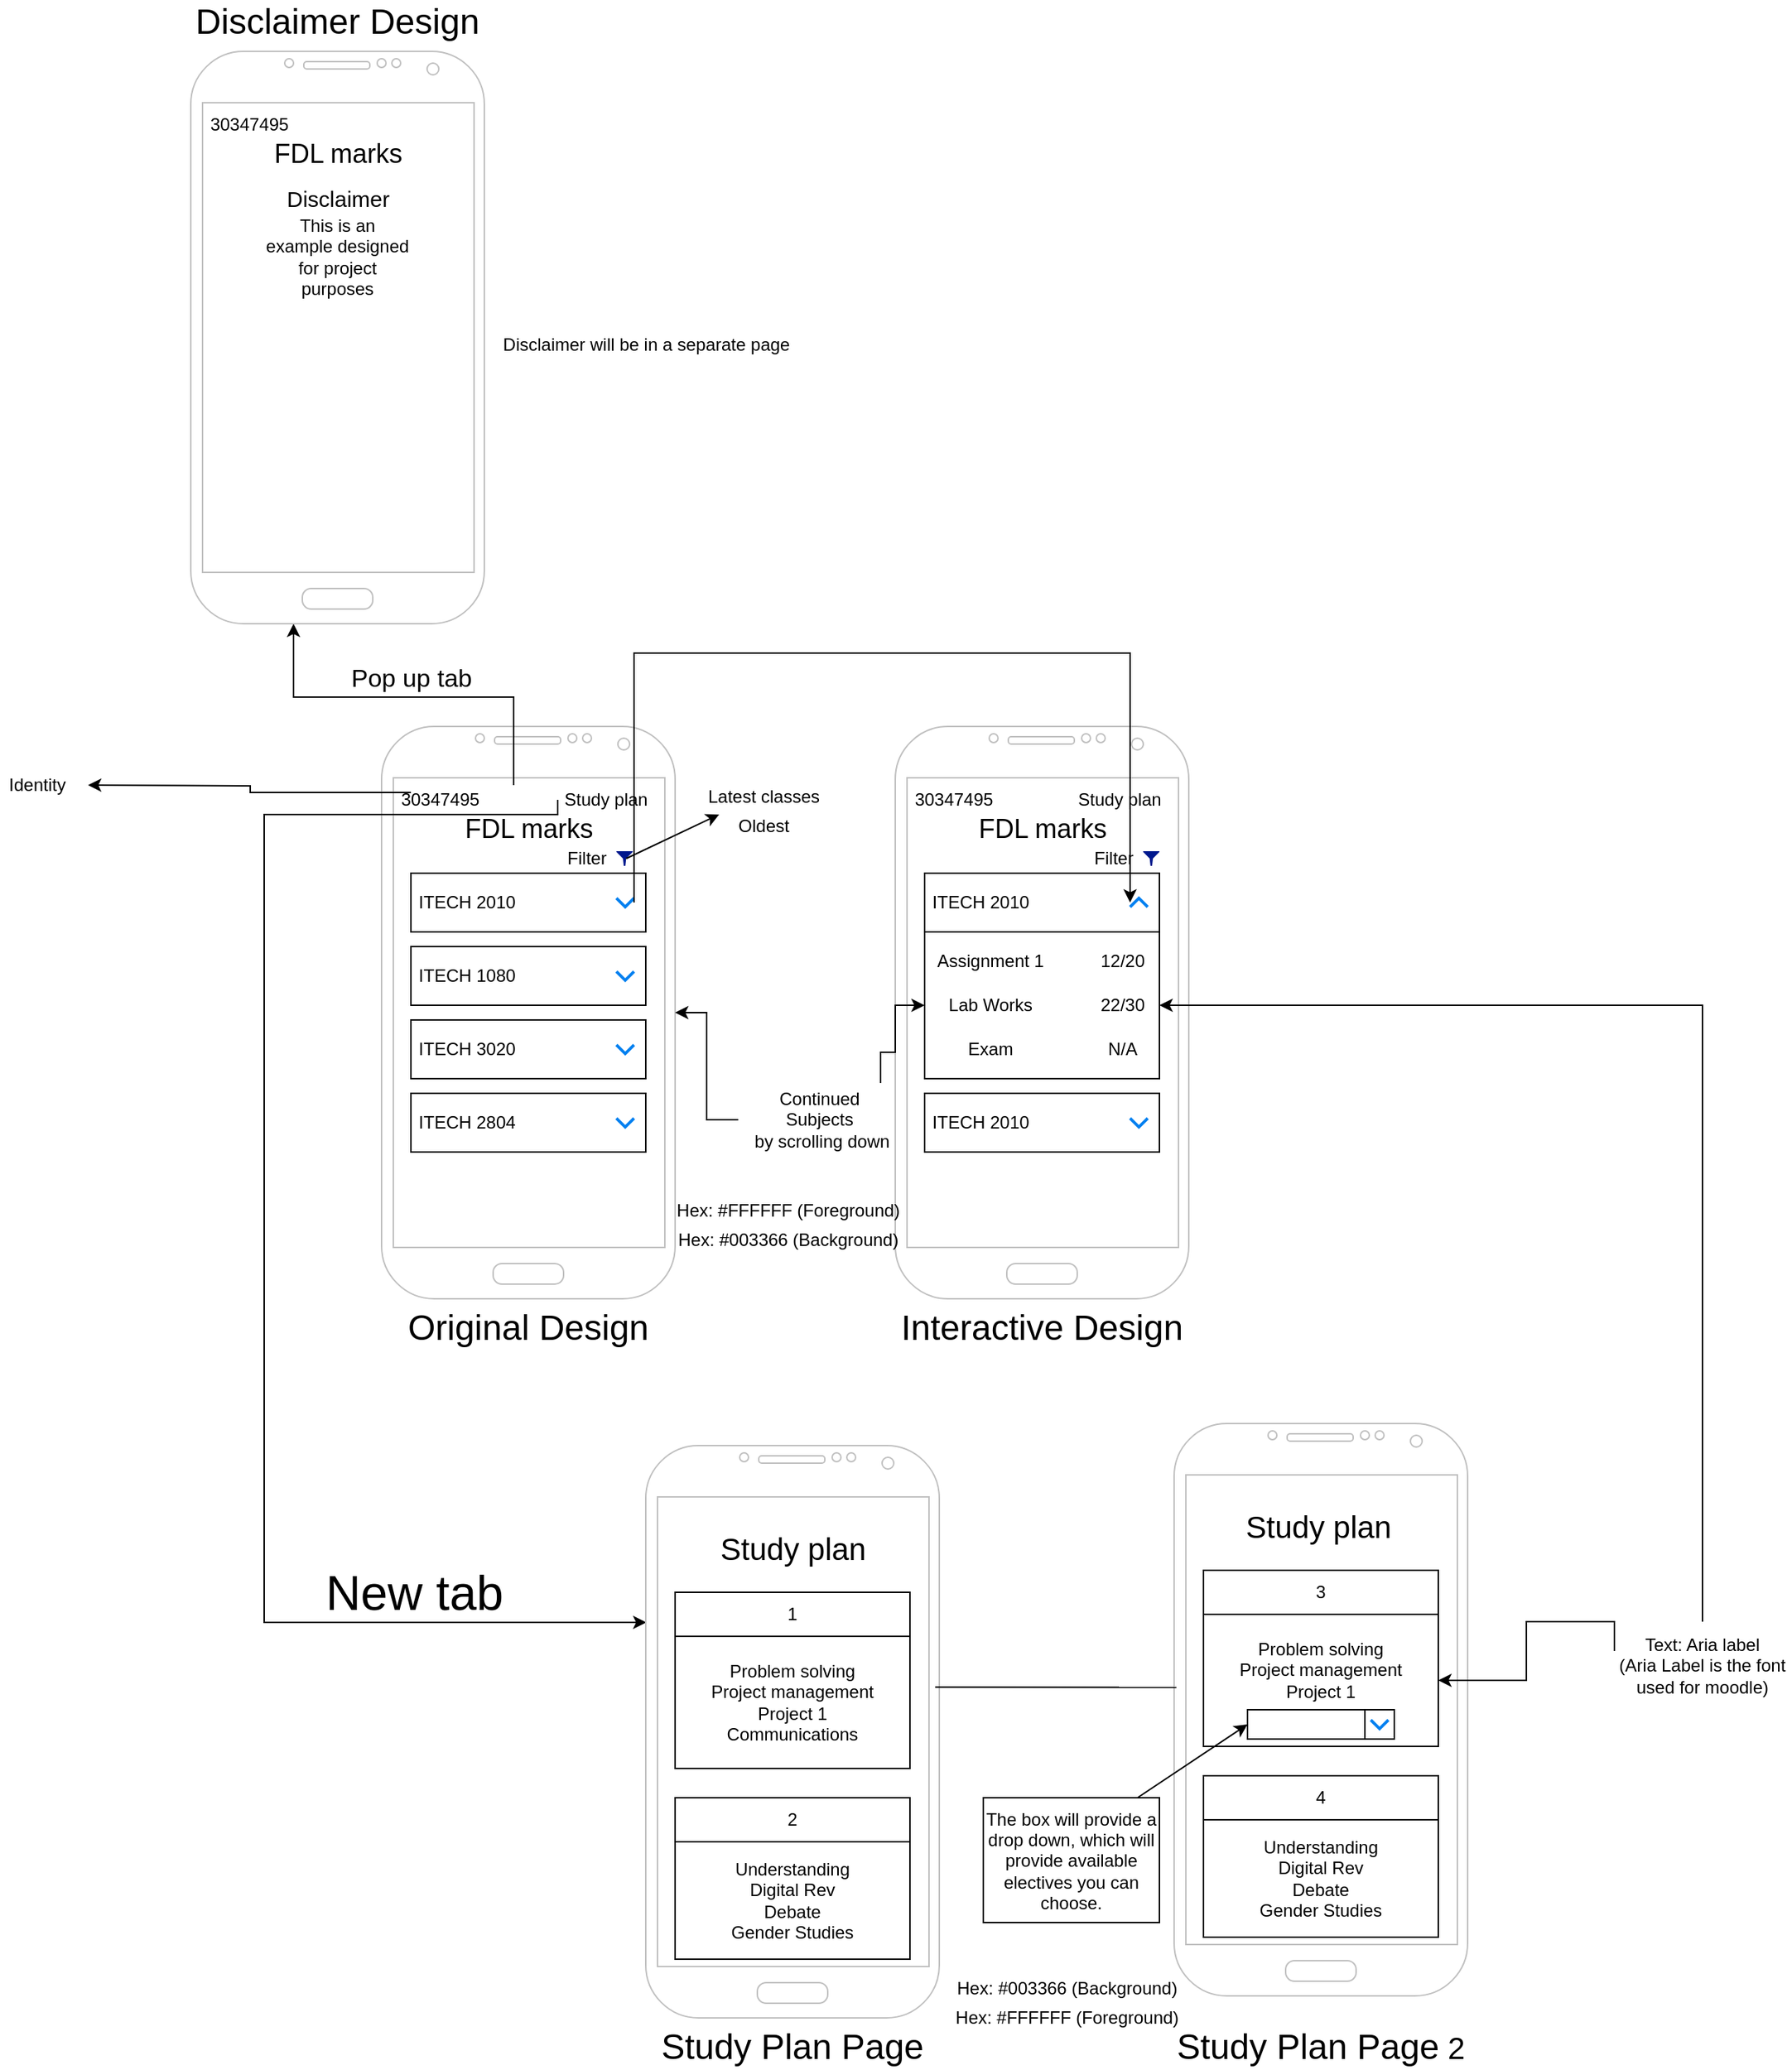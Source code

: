 <mxfile version="12.9.12" type="device"><diagram id="fEEW-P-AgtMgvekPFKIg" name="Page-1"><mxGraphModel dx="1631" dy="1771" grid="1" gridSize="10" guides="1" tooltips="1" connect="1" arrows="1" fold="1" page="1" pageScale="1" pageWidth="850" pageHeight="1100" math="0" shadow="0"><root><mxCell id="0"/><mxCell id="1" parent="0"/><mxCell id="NvQIXdOuIJe6DqudjAuE-1" value="" style="verticalLabelPosition=bottom;verticalAlign=top;html=1;shadow=0;dashed=0;strokeWidth=1;shape=mxgraph.android.phone2;strokeColor=#c0c0c0;" parent="1" vertex="1"><mxGeometry x="180" y="90" width="200" height="390" as="geometry"/></mxCell><mxCell id="NvQIXdOuIJe6DqudjAuE-3" value="&lt;font style=&quot;font-size: 18px&quot;&gt;FDL marks&lt;/font&gt;" style="text;html=1;align=center;verticalAlign=middle;resizable=0;points=[];autosize=1;" parent="NvQIXdOuIJe6DqudjAuE-1" vertex="1"><mxGeometry x="50" y="60" width="100" height="20" as="geometry"/></mxCell><mxCell id="dnw1CK7_rQfX380gReC5-2" value="30347495" style="text;html=1;strokeColor=none;fillColor=none;align=center;verticalAlign=middle;whiteSpace=wrap;rounded=0;" vertex="1" parent="NvQIXdOuIJe6DqudjAuE-1"><mxGeometry x="20" y="40" width="40" height="20" as="geometry"/></mxCell><mxCell id="dnw1CK7_rQfX380gReC5-4" value="" style="aspect=fixed;pointerEvents=1;shadow=0;dashed=0;html=1;strokeColor=none;labelPosition=center;verticalLabelPosition=bottom;verticalAlign=top;align=center;fillColor=#00188D;shape=mxgraph.mscae.enterprise.filter" vertex="1" parent="NvQIXdOuIJe6DqudjAuE-1"><mxGeometry x="160" y="85" width="11.11" height="10" as="geometry"/></mxCell><mxCell id="dnw1CK7_rQfX380gReC5-7" value="Filter" style="text;html=1;strokeColor=none;fillColor=none;align=center;verticalAlign=middle;whiteSpace=wrap;rounded=0;" vertex="1" parent="NvQIXdOuIJe6DqudjAuE-1"><mxGeometry x="120" y="80" width="40" height="20" as="geometry"/></mxCell><mxCell id="NvQIXdOuIJe6DqudjAuE-2" value="ITECH 2010&amp;nbsp;&amp;nbsp;&amp;nbsp;&amp;nbsp;&amp;nbsp;&amp;nbsp;&amp;nbsp;&amp;nbsp;&amp;nbsp;&amp;nbsp;&amp;nbsp;&amp;nbsp;&amp;nbsp;&amp;nbsp;&amp;nbsp;&amp;nbsp;&amp;nbsp;&amp;nbsp;&amp;nbsp;&amp;nbsp;&amp;nbsp;&amp;nbsp;&amp;nbsp;&amp;nbsp;&amp;nbsp; " style="rounded=0;whiteSpace=wrap;html=1;" parent="1" vertex="1"><mxGeometry x="200" y="190" width="160" height="40" as="geometry"/></mxCell><mxCell id="NvQIXdOuIJe6DqudjAuE-4" value="" style="html=1;verticalLabelPosition=bottom;labelBackgroundColor=#ffffff;verticalAlign=top;shadow=0;dashed=0;strokeWidth=2;shape=mxgraph.ios7.misc.down;strokeColor=#0080f0;" parent="1" vertex="1"><mxGeometry x="340" y="207" width="12" height="6" as="geometry"/></mxCell><mxCell id="NvQIXdOuIJe6DqudjAuE-5" value="ITECH 1080 &amp;nbsp;&amp;nbsp;&amp;nbsp;&amp;nbsp;&amp;nbsp;&amp;nbsp;&amp;nbsp;&amp;nbsp;&amp;nbsp;&amp;nbsp;&amp;nbsp;&amp;nbsp;&amp;nbsp;&amp;nbsp;&amp;nbsp;&amp;nbsp;&amp;nbsp;&amp;nbsp;&amp;nbsp;&amp;nbsp;&amp;nbsp;&amp;nbsp;&amp;nbsp;&amp;nbsp; " style="rounded=0;whiteSpace=wrap;html=1;" parent="1" vertex="1"><mxGeometry x="200" y="240" width="160" height="40" as="geometry"/></mxCell><mxCell id="NvQIXdOuIJe6DqudjAuE-6" value="ITECH 3020 &amp;nbsp;&amp;nbsp;&amp;nbsp;&amp;nbsp;&amp;nbsp;&amp;nbsp;&amp;nbsp;&amp;nbsp;&amp;nbsp;&amp;nbsp;&amp;nbsp;&amp;nbsp;&amp;nbsp;&amp;nbsp;&amp;nbsp;&amp;nbsp;&amp;nbsp;&amp;nbsp;&amp;nbsp;&amp;nbsp;&amp;nbsp;&amp;nbsp;&amp;nbsp;&amp;nbsp; " style="rounded=0;whiteSpace=wrap;html=1;" parent="1" vertex="1"><mxGeometry x="200" y="290" width="160" height="40" as="geometry"/></mxCell><mxCell id="NvQIXdOuIJe6DqudjAuE-7" value="ITECH 2804 &amp;nbsp;&amp;nbsp;&amp;nbsp;&amp;nbsp;&amp;nbsp;&amp;nbsp;&amp;nbsp;&amp;nbsp;&amp;nbsp;&amp;nbsp;&amp;nbsp;&amp;nbsp;&amp;nbsp;&amp;nbsp;&amp;nbsp;&amp;nbsp;&amp;nbsp;&amp;nbsp;&amp;nbsp;&amp;nbsp;&amp;nbsp;&amp;nbsp;&amp;nbsp;&amp;nbsp; " style="rounded=0;whiteSpace=wrap;html=1;" parent="1" vertex="1"><mxGeometry x="200" y="340" width="160" height="40" as="geometry"/></mxCell><mxCell id="NvQIXdOuIJe6DqudjAuE-8" value="" style="html=1;verticalLabelPosition=bottom;labelBackgroundColor=#ffffff;verticalAlign=top;shadow=0;dashed=0;strokeWidth=2;shape=mxgraph.ios7.misc.down;strokeColor=#0080f0;" parent="1" vertex="1"><mxGeometry x="340" y="257" width="12" height="6" as="geometry"/></mxCell><mxCell id="NvQIXdOuIJe6DqudjAuE-9" value="" style="html=1;verticalLabelPosition=bottom;labelBackgroundColor=#ffffff;verticalAlign=top;shadow=0;dashed=0;strokeWidth=2;shape=mxgraph.ios7.misc.down;strokeColor=#0080f0;" parent="1" vertex="1"><mxGeometry x="340" y="307" width="12" height="6" as="geometry"/></mxCell><mxCell id="NvQIXdOuIJe6DqudjAuE-10" value="" style="html=1;verticalLabelPosition=bottom;labelBackgroundColor=#ffffff;verticalAlign=top;shadow=0;dashed=0;strokeWidth=2;shape=mxgraph.ios7.misc.down;strokeColor=#0080f0;" parent="1" vertex="1"><mxGeometry x="340" y="357" width="12" height="6" as="geometry"/></mxCell><mxCell id="NvQIXdOuIJe6DqudjAuE-13" value="&lt;font style=&quot;font-size: 24px&quot;&gt;Original Design&lt;br&gt;&lt;/font&gt;" style="text;html=1;strokeColor=none;fillColor=none;align=center;verticalAlign=middle;whiteSpace=wrap;rounded=0;" parent="1" vertex="1"><mxGeometry x="180" y="490" width="200" height="20" as="geometry"/></mxCell><mxCell id="NvQIXdOuIJe6DqudjAuE-14" value="" style="verticalLabelPosition=bottom;verticalAlign=top;html=1;shadow=0;dashed=0;strokeWidth=1;shape=mxgraph.android.phone2;strokeColor=#c0c0c0;" parent="1" vertex="1"><mxGeometry x="530" y="90" width="200" height="390" as="geometry"/></mxCell><mxCell id="NvQIXdOuIJe6DqudjAuE-15" value="&lt;font style=&quot;font-size: 18px&quot;&gt;FDL marks&lt;/font&gt;" style="text;html=1;align=center;verticalAlign=middle;resizable=0;points=[];autosize=1;" parent="NvQIXdOuIJe6DqudjAuE-14" vertex="1"><mxGeometry x="50" y="60" width="100" height="20" as="geometry"/></mxCell><mxCell id="NvQIXdOuIJe6DqudjAuE-25" value="" style="rounded=0;whiteSpace=wrap;html=1;" parent="NvQIXdOuIJe6DqudjAuE-14" vertex="1"><mxGeometry x="20" y="140" width="160" height="100" as="geometry"/></mxCell><mxCell id="NvQIXdOuIJe6DqudjAuE-26" value="Assignment 1" style="text;html=1;strokeColor=none;fillColor=none;align=center;verticalAlign=middle;whiteSpace=wrap;rounded=0;" parent="NvQIXdOuIJe6DqudjAuE-14" vertex="1"><mxGeometry x="20" y="150" width="90" height="20" as="geometry"/></mxCell><mxCell id="NvQIXdOuIJe6DqudjAuE-27" value="12/20" style="text;html=1;strokeColor=none;fillColor=none;align=center;verticalAlign=middle;whiteSpace=wrap;rounded=0;" parent="NvQIXdOuIJe6DqudjAuE-14" vertex="1"><mxGeometry x="135" y="150" width="40" height="20" as="geometry"/></mxCell><mxCell id="NvQIXdOuIJe6DqudjAuE-28" value="Lab Works " style="text;html=1;strokeColor=none;fillColor=none;align=center;verticalAlign=middle;whiteSpace=wrap;rounded=0;" parent="NvQIXdOuIJe6DqudjAuE-14" vertex="1"><mxGeometry x="20" y="180" width="90" height="20" as="geometry"/></mxCell><mxCell id="NvQIXdOuIJe6DqudjAuE-36" value="22/30" style="text;html=1;strokeColor=none;fillColor=none;align=center;verticalAlign=middle;whiteSpace=wrap;rounded=0;" parent="NvQIXdOuIJe6DqudjAuE-14" vertex="1"><mxGeometry x="135" y="180" width="40" height="20" as="geometry"/></mxCell><mxCell id="NvQIXdOuIJe6DqudjAuE-38" value="Exam" style="text;html=1;strokeColor=none;fillColor=none;align=center;verticalAlign=middle;whiteSpace=wrap;rounded=0;" parent="NvQIXdOuIJe6DqudjAuE-14" vertex="1"><mxGeometry x="20" y="210" width="90" height="20" as="geometry"/></mxCell><mxCell id="NvQIXdOuIJe6DqudjAuE-39" value="N/A" style="text;html=1;strokeColor=none;fillColor=none;align=center;verticalAlign=middle;whiteSpace=wrap;rounded=0;" parent="NvQIXdOuIJe6DqudjAuE-14" vertex="1"><mxGeometry x="135" y="210" width="40" height="20" as="geometry"/></mxCell><mxCell id="NvQIXdOuIJe6DqudjAuE-40" value="Study plan" style="text;html=1;strokeColor=none;fillColor=none;align=center;verticalAlign=middle;whiteSpace=wrap;rounded=0;" parent="NvQIXdOuIJe6DqudjAuE-14" vertex="1"><mxGeometry x="120" y="40" width="66" height="20" as="geometry"/></mxCell><mxCell id="NvQIXdOuIJe6DqudjAuE-16" value="ITECH 2010&amp;nbsp;&amp;nbsp;&amp;nbsp;&amp;nbsp;&amp;nbsp;&amp;nbsp;&amp;nbsp;&amp;nbsp;&amp;nbsp;&amp;nbsp;&amp;nbsp;&amp;nbsp;&amp;nbsp;&amp;nbsp;&amp;nbsp;&amp;nbsp;&amp;nbsp;&amp;nbsp;&amp;nbsp;&amp;nbsp;&amp;nbsp;&amp;nbsp;&amp;nbsp;&amp;nbsp;&amp;nbsp; " style="rounded=0;whiteSpace=wrap;html=1;" parent="1" vertex="1"><mxGeometry x="550" y="190" width="160" height="40" as="geometry"/></mxCell><mxCell id="NvQIXdOuIJe6DqudjAuE-17" value="" style="html=1;verticalLabelPosition=bottom;labelBackgroundColor=#ffffff;verticalAlign=top;shadow=0;dashed=0;strokeWidth=2;shape=mxgraph.ios7.misc.down;strokeColor=#0080f0;rotation=-180;" parent="1" vertex="1"><mxGeometry x="690" y="207" width="12" height="6" as="geometry"/></mxCell><mxCell id="NvQIXdOuIJe6DqudjAuE-20" value="ITECH 2010&amp;nbsp;&amp;nbsp;&amp;nbsp;&amp;nbsp;&amp;nbsp;&amp;nbsp;&amp;nbsp;&amp;nbsp;&amp;nbsp;&amp;nbsp;&amp;nbsp;&amp;nbsp;&amp;nbsp;&amp;nbsp;&amp;nbsp;&amp;nbsp;&amp;nbsp;&amp;nbsp;&amp;nbsp;&amp;nbsp;&amp;nbsp;&amp;nbsp;&amp;nbsp;&amp;nbsp;&amp;nbsp; " style="rounded=0;whiteSpace=wrap;html=1;" parent="1" vertex="1"><mxGeometry x="550" y="340" width="160" height="40" as="geometry"/></mxCell><mxCell id="NvQIXdOuIJe6DqudjAuE-23" value="" style="html=1;verticalLabelPosition=bottom;labelBackgroundColor=#ffffff;verticalAlign=top;shadow=0;dashed=0;strokeWidth=2;shape=mxgraph.ios7.misc.down;strokeColor=#0080f0;" parent="1" vertex="1"><mxGeometry x="690" y="357" width="12" height="6" as="geometry"/></mxCell><mxCell id="NvQIXdOuIJe6DqudjAuE-24" value="&lt;font style=&quot;font-size: 24px&quot;&gt;Interactive Design&lt;br&gt;&lt;/font&gt;" style="text;html=1;strokeColor=none;fillColor=none;align=center;verticalAlign=middle;whiteSpace=wrap;rounded=0;" parent="1" vertex="1"><mxGeometry x="530" y="490" width="200" height="20" as="geometry"/></mxCell><mxCell id="NvQIXdOuIJe6DqudjAuE-37" style="edgeStyle=orthogonalEdgeStyle;rounded=0;orthogonalLoop=1;jettySize=auto;html=1;exitX=1;exitY=0.5;exitDx=0;exitDy=0;exitPerimeter=0;entryX=1;entryY=0.5;entryDx=0;entryDy=0;entryPerimeter=0;" parent="1" source="NvQIXdOuIJe6DqudjAuE-4" target="NvQIXdOuIJe6DqudjAuE-17" edge="1"><mxGeometry relative="1" as="geometry"><Array as="points"><mxPoint x="352" y="40"/><mxPoint x="690" y="40"/></Array></mxGeometry></mxCell><mxCell id="NvQIXdOuIJe6DqudjAuE-57" style="edgeStyle=orthogonalEdgeStyle;rounded=0;orthogonalLoop=1;jettySize=auto;html=1;exitX=0;exitY=0.5;exitDx=0;exitDy=0;entryX=0.002;entryY=0.309;entryDx=0;entryDy=0;entryPerimeter=0;" parent="1" source="NvQIXdOuIJe6DqudjAuE-41" target="NvQIXdOuIJe6DqudjAuE-42" edge="1"><mxGeometry relative="1" as="geometry"><Array as="points"><mxPoint x="300" y="150"/><mxPoint x="100" y="150"/><mxPoint x="100" y="700"/></Array></mxGeometry></mxCell><mxCell id="dnw1CK7_rQfX380gReC5-28" style="edgeStyle=orthogonalEdgeStyle;rounded=0;orthogonalLoop=1;jettySize=auto;html=1;" edge="1" parent="1" target="dnw1CK7_rQfX380gReC5-32"><mxGeometry relative="1" as="geometry"><mxPoint x="120" y="90" as="targetPoint"/><mxPoint x="270" y="130" as="sourcePoint"/><Array as="points"><mxPoint x="270" y="70"/><mxPoint x="120" y="70"/></Array></mxGeometry></mxCell><mxCell id="NvQIXdOuIJe6DqudjAuE-41" value="Study plan" style="text;html=1;strokeColor=none;fillColor=none;align=center;verticalAlign=middle;whiteSpace=wrap;rounded=0;" parent="1" vertex="1"><mxGeometry x="300" y="130" width="66" height="20" as="geometry"/></mxCell><mxCell id="NvQIXdOuIJe6DqudjAuE-42" value="" style="verticalLabelPosition=bottom;verticalAlign=top;html=1;shadow=0;dashed=0;strokeWidth=1;shape=mxgraph.android.phone2;strokeColor=#c0c0c0;" parent="1" vertex="1"><mxGeometry x="360" y="580" width="200" height="390" as="geometry"/></mxCell><mxCell id="NvQIXdOuIJe6DqudjAuE-54" value="1" style="rounded=0;whiteSpace=wrap;html=1;" parent="NvQIXdOuIJe6DqudjAuE-42" vertex="1"><mxGeometry x="20" y="100" width="160" height="30" as="geometry"/></mxCell><mxCell id="NvQIXdOuIJe6DqudjAuE-58" value="&lt;div&gt;Understanding&lt;/div&gt;&lt;div&gt;Digital Rev&lt;/div&gt;&lt;div&gt;Debate&lt;/div&gt;&lt;div&gt;Gender Studies&lt;br&gt;&lt;/div&gt;" style="rounded=0;whiteSpace=wrap;html=1;" parent="NvQIXdOuIJe6DqudjAuE-42" vertex="1"><mxGeometry x="20" y="270" width="160" height="80" as="geometry"/></mxCell><mxCell id="NvQIXdOuIJe6DqudjAuE-52" value="&lt;font style=&quot;font-size: 24px&quot;&gt;Study Plan Page&lt;/font&gt;" style="text;html=1;strokeColor=none;fillColor=none;align=center;verticalAlign=middle;whiteSpace=wrap;rounded=0;" parent="1" vertex="1"><mxGeometry x="360" y="980" width="200" height="20" as="geometry"/></mxCell><mxCell id="NvQIXdOuIJe6DqudjAuE-55" value="&lt;div&gt;Problem solving&lt;/div&gt;&lt;div&gt;Project management&lt;/div&gt;&lt;div&gt;Project 1&lt;/div&gt;&lt;div&gt;Communications&lt;br&gt;&lt;/div&gt;" style="rounded=0;whiteSpace=wrap;html=1;" parent="1" vertex="1"><mxGeometry x="380" y="710" width="160" height="90" as="geometry"/></mxCell><mxCell id="NvQIXdOuIJe6DqudjAuE-56" value="2" style="rounded=0;whiteSpace=wrap;html=1;" parent="1" vertex="1"><mxGeometry x="380" y="820" width="160" height="30" as="geometry"/></mxCell><mxCell id="NvQIXdOuIJe6DqudjAuE-59" value="" style="verticalLabelPosition=bottom;verticalAlign=top;html=1;shadow=0;dashed=0;strokeWidth=1;shape=mxgraph.android.phone2;strokeColor=#c0c0c0;" parent="1" vertex="1"><mxGeometry x="720" y="565" width="200" height="390" as="geometry"/></mxCell><mxCell id="NvQIXdOuIJe6DqudjAuE-61" value="3" style="rounded=0;whiteSpace=wrap;html=1;" parent="NvQIXdOuIJe6DqudjAuE-59" vertex="1"><mxGeometry x="20" y="100" width="160" height="30" as="geometry"/></mxCell><mxCell id="NvQIXdOuIJe6DqudjAuE-62" value="&lt;div&gt;Understanding&lt;/div&gt;&lt;div&gt;Digital Rev&lt;/div&gt;&lt;div&gt;Debate&lt;/div&gt;&lt;div&gt;Gender Studies&lt;br&gt;&lt;/div&gt;" style="rounded=0;whiteSpace=wrap;html=1;" parent="NvQIXdOuIJe6DqudjAuE-59" vertex="1"><mxGeometry x="20" y="270" width="160" height="80" as="geometry"/></mxCell><mxCell id="NvQIXdOuIJe6DqudjAuE-69" value="" style="html=1;verticalLabelPosition=bottom;labelBackgroundColor=#ffffff;verticalAlign=top;shadow=0;dashed=0;strokeWidth=2;shape=mxgraph.ios7.misc.down;strokeColor=#0080f0;" parent="NvQIXdOuIJe6DqudjAuE-59" vertex="1"><mxGeometry x="135" y="205" width="12" height="6" as="geometry"/></mxCell><mxCell id="NvQIXdOuIJe6DqudjAuE-63" value="&lt;div style=&quot;font-size: 21px&quot;&gt;&lt;font style=&quot;font-size: 24px&quot;&gt;Study Plan Page&lt;/font&gt; 2&lt;br&gt;&lt;/div&gt;" style="text;html=1;strokeColor=none;fillColor=none;align=center;verticalAlign=middle;whiteSpace=wrap;rounded=0;" parent="1" vertex="1"><mxGeometry x="720" y="980" width="200" height="20" as="geometry"/></mxCell><mxCell id="NvQIXdOuIJe6DqudjAuE-64" value="&lt;font style=&quot;font-size: 21px&quot;&gt;Study plan&lt;/font&gt;" style="text;html=1;strokeColor=none;fillColor=none;align=center;verticalAlign=middle;whiteSpace=wrap;rounded=0;" parent="1" vertex="1"><mxGeometry x="767" y="625" width="103" height="20" as="geometry"/></mxCell><mxCell id="NvQIXdOuIJe6DqudjAuE-65" value="&lt;div&gt;Problem solving&lt;/div&gt;&lt;div&gt;Project management&lt;/div&gt;&lt;div&gt;Project 1&lt;/div&gt;&lt;div&gt;&amp;nbsp;&lt;br&gt;&lt;/div&gt;" style="rounded=0;whiteSpace=wrap;html=1;" parent="1" vertex="1"><mxGeometry x="740" y="695" width="160" height="90" as="geometry"/></mxCell><mxCell id="NvQIXdOuIJe6DqudjAuE-66" value="4" style="rounded=0;whiteSpace=wrap;html=1;" parent="1" vertex="1"><mxGeometry x="740" y="805" width="160" height="30" as="geometry"/></mxCell><mxCell id="NvQIXdOuIJe6DqudjAuE-67" value="" style="rounded=0;whiteSpace=wrap;html=1;" parent="1" vertex="1"><mxGeometry x="770" y="760" width="80" height="20" as="geometry"/></mxCell><mxCell id="NvQIXdOuIJe6DqudjAuE-68" value="" style="rounded=0;whiteSpace=wrap;html=1;" parent="1" vertex="1"><mxGeometry x="850" y="760" width="20" height="20" as="geometry"/></mxCell><mxCell id="NvQIXdOuIJe6DqudjAuE-70" value="" style="html=1;verticalLabelPosition=bottom;labelBackgroundColor=#ffffff;verticalAlign=top;shadow=0;dashed=0;strokeWidth=2;shape=mxgraph.ios7.misc.down;strokeColor=#0080f0;" parent="1" vertex="1"><mxGeometry x="854" y="767" width="12" height="6" as="geometry"/></mxCell><mxCell id="NvQIXdOuIJe6DqudjAuE-71" value="" style="endArrow=classic;html=1;" parent="1" edge="1"><mxGeometry width="50" height="50" relative="1" as="geometry"><mxPoint x="680" y="830" as="sourcePoint"/><mxPoint x="770" y="770" as="targetPoint"/></mxGeometry></mxCell><mxCell id="NvQIXdOuIJe6DqudjAuE-72" value="The box will provide a drop down, which will provide available electives you can choose." style="rounded=0;whiteSpace=wrap;html=1;" parent="1" vertex="1"><mxGeometry x="590" y="820" width="120" height="85" as="geometry"/></mxCell><mxCell id="NvQIXdOuIJe6DqudjAuE-79" value="" style="endArrow=none;html=1;exitX=0.986;exitY=0.422;exitDx=0;exitDy=0;exitPerimeter=0;entryX=0.008;entryY=0.461;entryDx=0;entryDy=0;entryPerimeter=0;" parent="1" source="NvQIXdOuIJe6DqudjAuE-42" target="NvQIXdOuIJe6DqudjAuE-59" edge="1"><mxGeometry width="50" height="50" relative="1" as="geometry"><mxPoint x="610" y="750" as="sourcePoint"/><mxPoint x="660" y="700" as="targetPoint"/></mxGeometry></mxCell><mxCell id="NvQIXdOuIJe6DqudjAuE-80" value="&lt;font style=&quot;font-size: 33px&quot;&gt;New tab&lt;/font&gt;" style="text;html=1;align=center;verticalAlign=middle;resizable=0;points=[];autosize=1;" parent="1" vertex="1"><mxGeometry x="132" y="665" width="140" height="30" as="geometry"/></mxCell><mxCell id="NvQIXdOuIJe6DqudjAuE-81" value="&lt;font style=&quot;font-size: 21px&quot;&gt;Study plan&lt;/font&gt;" style="text;html=1;strokeColor=none;fillColor=none;align=center;verticalAlign=middle;whiteSpace=wrap;rounded=0;" parent="1" vertex="1"><mxGeometry x="408.5" y="640" width="103" height="20" as="geometry"/></mxCell><mxCell id="dnw1CK7_rQfX380gReC5-3" value="30347495" style="text;html=1;strokeColor=none;fillColor=none;align=center;verticalAlign=middle;whiteSpace=wrap;rounded=0;" vertex="1" parent="1"><mxGeometry x="550" y="130" width="40" height="20" as="geometry"/></mxCell><mxCell id="dnw1CK7_rQfX380gReC5-8" value="" style="aspect=fixed;pointerEvents=1;shadow=0;dashed=0;html=1;strokeColor=none;labelPosition=center;verticalLabelPosition=bottom;verticalAlign=top;align=center;fillColor=#00188D;shape=mxgraph.mscae.enterprise.filter" vertex="1" parent="1"><mxGeometry x="698.89" y="175" width="11.11" height="10" as="geometry"/></mxCell><mxCell id="dnw1CK7_rQfX380gReC5-9" value="Filter" style="text;html=1;strokeColor=none;fillColor=none;align=center;verticalAlign=middle;whiteSpace=wrap;rounded=0;" vertex="1" parent="1"><mxGeometry x="658.89" y="170" width="40" height="20" as="geometry"/></mxCell><mxCell id="dnw1CK7_rQfX380gReC5-15" value="&lt;span class=&quot;highlight&quot;&gt;&amp;nbsp;Hex: #FFFFFF (Foreground)&lt;br&gt;&lt;/span&gt;" style="text;html=1;align=center;verticalAlign=middle;resizable=0;points=[];autosize=1;" vertex="1" parent="1"><mxGeometry x="370" y="410" width="170" height="20" as="geometry"/></mxCell><mxCell id="dnw1CK7_rQfX380gReC5-16" value="&lt;span class=&quot;highlight&quot;&gt;&amp;nbsp;Hex: #003366 (Background)&lt;br&gt;&lt;/span&gt;" style="text;html=1;align=center;verticalAlign=middle;resizable=0;points=[];autosize=1;" vertex="1" parent="1"><mxGeometry x="565" y="940" width="160" height="20" as="geometry"/></mxCell><mxCell id="dnw1CK7_rQfX380gReC5-17" value="&lt;span class=&quot;highlight&quot;&gt;&amp;nbsp;Hex: #FFFFFF (Foreground)&lt;br&gt;&lt;/span&gt;" style="text;html=1;align=center;verticalAlign=middle;resizable=0;points=[];autosize=1;" vertex="1" parent="1"><mxGeometry x="560" y="960" width="170" height="20" as="geometry"/></mxCell><mxCell id="dnw1CK7_rQfX380gReC5-19" style="edgeStyle=orthogonalEdgeStyle;rounded=0;orthogonalLoop=1;jettySize=auto;html=1;exitX=0;exitY=0;exitDx=0;exitDy=0;entryX=1;entryY=0.5;entryDx=0;entryDy=0;" edge="1" parent="1" source="dnw1CK7_rQfX380gReC5-18" target="NvQIXdOuIJe6DqudjAuE-65"><mxGeometry relative="1" as="geometry"/></mxCell><mxCell id="dnw1CK7_rQfX380gReC5-20" style="edgeStyle=orthogonalEdgeStyle;rounded=0;orthogonalLoop=1;jettySize=auto;html=1;entryX=1;entryY=0.5;entryDx=0;entryDy=0;" edge="1" parent="1" target="NvQIXdOuIJe6DqudjAuE-25"><mxGeometry relative="1" as="geometry"><mxPoint x="1080" y="700" as="sourcePoint"/><Array as="points"><mxPoint x="1080" y="280"/></Array></mxGeometry></mxCell><mxCell id="dnw1CK7_rQfX380gReC5-18" value="&lt;div&gt;Text: Aria label&lt;/div&gt;&lt;div&gt;(Aria Label is the font used for moodle)&lt;br&gt;&lt;/div&gt;" style="text;html=1;strokeColor=none;fillColor=none;align=center;verticalAlign=middle;whiteSpace=wrap;rounded=0;" vertex="1" parent="1"><mxGeometry x="1020" y="720" width="120" height="20" as="geometry"/></mxCell><mxCell id="dnw1CK7_rQfX380gReC5-22" value="" style="edgeStyle=orthogonalEdgeStyle;rounded=0;orthogonalLoop=1;jettySize=auto;html=1;" edge="1" parent="1" source="dnw1CK7_rQfX380gReC5-21" target="NvQIXdOuIJe6DqudjAuE-1"><mxGeometry relative="1" as="geometry"/></mxCell><mxCell id="dnw1CK7_rQfX380gReC5-24" value="" style="edgeStyle=orthogonalEdgeStyle;rounded=0;orthogonalLoop=1;jettySize=auto;html=1;entryX=0;entryY=0.5;entryDx=0;entryDy=0;" edge="1" parent="1" source="dnw1CK7_rQfX380gReC5-21" target="NvQIXdOuIJe6DqudjAuE-28"><mxGeometry relative="1" as="geometry"><mxPoint x="478" y="253" as="targetPoint"/><Array as="points"><mxPoint x="520" y="312"/><mxPoint x="530" y="312"/><mxPoint x="530" y="280"/></Array></mxGeometry></mxCell><mxCell id="dnw1CK7_rQfX380gReC5-21" value="&lt;div&gt;Continued&lt;/div&gt;&lt;div&gt;Subjects&lt;br&gt;&lt;/div&gt;&amp;nbsp;by scrolling down" style="text;html=1;align=center;verticalAlign=middle;resizable=0;points=[];autosize=1;" vertex="1" parent="1"><mxGeometry x="423" y="333" width="110" height="50" as="geometry"/></mxCell><mxCell id="dnw1CK7_rQfX380gReC5-25" value="" style="endArrow=classic;html=1;exitX=0.6;exitY=0.5;exitDx=0;exitDy=0;exitPerimeter=0;" edge="1" parent="1" source="dnw1CK7_rQfX380gReC5-4"><mxGeometry width="50" height="50" relative="1" as="geometry"><mxPoint x="440" y="230" as="sourcePoint"/><mxPoint x="410" y="150" as="targetPoint"/></mxGeometry></mxCell><mxCell id="dnw1CK7_rQfX380gReC5-26" value="Latest classes" style="text;html=1;align=center;verticalAlign=middle;resizable=0;points=[];autosize=1;" vertex="1" parent="1"><mxGeometry x="395" y="128" width="90" height="20" as="geometry"/></mxCell><mxCell id="dnw1CK7_rQfX380gReC5-27" value="Oldest" style="text;html=1;align=center;verticalAlign=middle;resizable=0;points=[];autosize=1;" vertex="1" parent="1"><mxGeometry x="415" y="148" width="50" height="20" as="geometry"/></mxCell><mxCell id="dnw1CK7_rQfX380gReC5-14" value="&lt;span class=&quot;highlight&quot;&gt;&amp;nbsp;Hex: #003366 (Background)&lt;br&gt;&lt;/span&gt;" style="text;html=1;align=center;verticalAlign=middle;resizable=0;points=[];autosize=1;" vertex="1" parent="1"><mxGeometry x="375" y="430" width="160" height="20" as="geometry"/></mxCell><mxCell id="dnw1CK7_rQfX380gReC5-29" value="Disclaimer will be in a separate page" style="text;html=1;align=center;verticalAlign=middle;resizable=0;points=[];autosize=1;" vertex="1" parent="1"><mxGeometry x="255" y="-180" width="210" height="20" as="geometry"/></mxCell><mxCell id="dnw1CK7_rQfX380gReC5-30" style="edgeStyle=orthogonalEdgeStyle;rounded=0;orthogonalLoop=1;jettySize=auto;html=1;exitX=0;exitY=0.25;exitDx=0;exitDy=0;" edge="1" parent="1" source="dnw1CK7_rQfX380gReC5-2"><mxGeometry relative="1" as="geometry"><mxPoint x="-20" y="130" as="targetPoint"/></mxGeometry></mxCell><mxCell id="dnw1CK7_rQfX380gReC5-31" value="Identity" style="text;html=1;align=center;verticalAlign=middle;resizable=0;points=[];autosize=1;" vertex="1" parent="1"><mxGeometry x="-80" y="120" width="50" height="20" as="geometry"/></mxCell><mxCell id="dnw1CK7_rQfX380gReC5-32" value="" style="verticalLabelPosition=bottom;verticalAlign=top;html=1;shadow=0;dashed=0;strokeWidth=1;shape=mxgraph.android.phone2;strokeColor=#c0c0c0;" vertex="1" parent="1"><mxGeometry x="50" y="-370" width="200" height="390" as="geometry"/></mxCell><mxCell id="dnw1CK7_rQfX380gReC5-33" value="&lt;font style=&quot;font-size: 18px&quot;&gt;FDL marks&lt;/font&gt;" style="text;html=1;align=center;verticalAlign=middle;resizable=0;points=[];autosize=1;" vertex="1" parent="dnw1CK7_rQfX380gReC5-32"><mxGeometry x="50" y="60" width="100" height="20" as="geometry"/></mxCell><mxCell id="dnw1CK7_rQfX380gReC5-34" value="30347495" style="text;html=1;strokeColor=none;fillColor=none;align=center;verticalAlign=middle;whiteSpace=wrap;rounded=0;" vertex="1" parent="dnw1CK7_rQfX380gReC5-32"><mxGeometry x="20" y="40" width="40" height="20" as="geometry"/></mxCell><mxCell id="dnw1CK7_rQfX380gReC5-37" value="&lt;font style=&quot;font-size: 15px&quot;&gt;Disclaimer&lt;/font&gt;" style="text;html=1;align=center;verticalAlign=middle;resizable=0;points=[];autosize=1;" vertex="1" parent="dnw1CK7_rQfX380gReC5-32"><mxGeometry x="55" y="90" width="90" height="20" as="geometry"/></mxCell><mxCell id="dnw1CK7_rQfX380gReC5-38" value="This is an example designed for project purposes" style="text;html=1;strokeColor=none;fillColor=none;align=center;verticalAlign=middle;whiteSpace=wrap;rounded=0;" vertex="1" parent="dnw1CK7_rQfX380gReC5-32"><mxGeometry x="50" y="130" width="100" height="20" as="geometry"/></mxCell><mxCell id="dnw1CK7_rQfX380gReC5-39" value="&lt;font style=&quot;font-size: 17px&quot;&gt;Pop up tab&lt;/font&gt;" style="text;html=1;align=center;verticalAlign=middle;resizable=0;points=[];autosize=1;" vertex="1" parent="1"><mxGeometry x="150" y="48" width="100" height="20" as="geometry"/></mxCell><mxCell id="dnw1CK7_rQfX380gReC5-40" value="&lt;font style=&quot;font-size: 24px&quot;&gt;Disclaimer Design&lt;br&gt;&lt;/font&gt;" style="text;html=1;strokeColor=none;fillColor=none;align=center;verticalAlign=middle;whiteSpace=wrap;rounded=0;" vertex="1" parent="1"><mxGeometry x="50" y="-400" width="200" height="20" as="geometry"/></mxCell></root></mxGraphModel></diagram></mxfile>